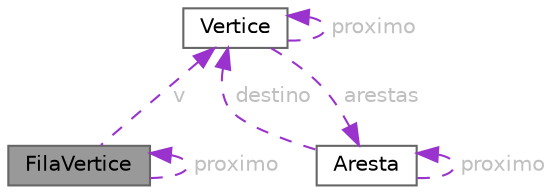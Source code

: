 digraph "FilaVertice"
{
 // LATEX_PDF_SIZE
  bgcolor="transparent";
  edge [fontname=Helvetica,fontsize=10,labelfontname=Helvetica,labelfontsize=10];
  node [fontname=Helvetica,fontsize=10,shape=box,height=0.2,width=0.4];
  Node1 [id="Node000001",label="FilaVertice",height=0.2,width=0.4,color="gray40", fillcolor="grey60", style="filled", fontcolor="black",tooltip="Estrutura auxiliar para implementar fila na travessia em largura."];
  Node2 -> Node1 [id="edge1_Node000001_Node000002",dir="back",color="darkorchid3",style="dashed",tooltip=" ",label=" v",fontcolor="grey" ];
  Node2 [id="Node000002",label="Vertice",height=0.2,width=0.4,color="gray40", fillcolor="white", style="filled",URL="$structVertice.html",tooltip="Representa uma antena no grafo com a sua posição e conexões."];
  Node3 -> Node2 [id="edge2_Node000002_Node000003",dir="back",color="darkorchid3",style="dashed",tooltip=" ",label=" arestas",fontcolor="grey" ];
  Node3 [id="Node000003",label="Aresta",height=0.2,width=0.4,color="gray40", fillcolor="white", style="filled",URL="$structAresta.html",tooltip="Representa uma ligação entre dois vértices com mesma frequência."];
  Node2 -> Node3 [id="edge3_Node000003_Node000002",dir="back",color="darkorchid3",style="dashed",tooltip=" ",label=" destino",fontcolor="grey" ];
  Node3 -> Node3 [id="edge4_Node000003_Node000003",dir="back",color="darkorchid3",style="dashed",tooltip=" ",label=" proximo",fontcolor="grey" ];
  Node2 -> Node2 [id="edge5_Node000002_Node000002",dir="back",color="darkorchid3",style="dashed",tooltip=" ",label=" proximo",fontcolor="grey" ];
  Node1 -> Node1 [id="edge6_Node000001_Node000001",dir="back",color="darkorchid3",style="dashed",tooltip=" ",label=" proximo",fontcolor="grey" ];
}
